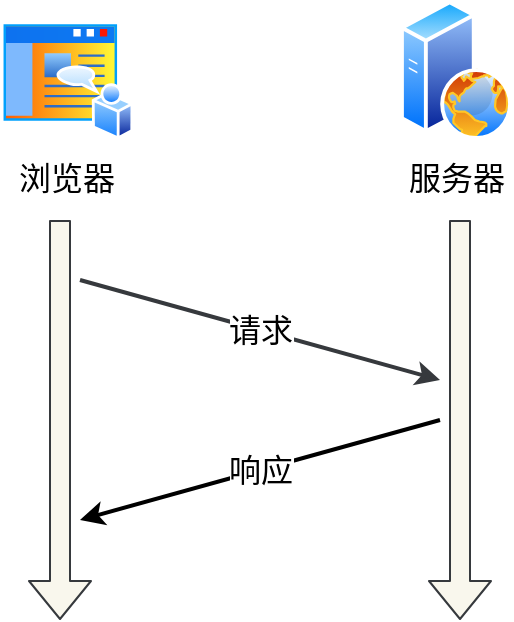 <mxfile version="14.8.3" type="github">
  <diagram id="7zC7DqPAnJJEqUZzV4Uh" name="第 1 页">
    <mxGraphModel dx="1102" dy="1751" grid="1" gridSize="10" guides="1" tooltips="1" connect="1" arrows="1" fold="1" page="1" pageScale="1" pageWidth="827" pageHeight="1169" math="0" shadow="0">
      <root>
        <mxCell id="0" />
        <mxCell id="1" parent="0" />
        <mxCell id="xVqBBZEcJogv-M7MtULi-2" value="" style="shape=flexArrow;endArrow=classic;html=1;fontSize=16;fillColor=#f9f7ed;strokeColor=#36393d;" edge="1" parent="1">
          <mxGeometry width="50" height="50" relative="1" as="geometry">
            <mxPoint x="200" y="40" as="sourcePoint" />
            <mxPoint x="200" y="240" as="targetPoint" />
          </mxGeometry>
        </mxCell>
        <mxCell id="xVqBBZEcJogv-M7MtULi-3" value="" style="shape=flexArrow;endArrow=classic;html=1;fontSize=16;fillColor=#f9f7ed;strokeColor=#36393d;" edge="1" parent="1">
          <mxGeometry width="50" height="50" relative="1" as="geometry">
            <mxPoint x="400" y="40" as="sourcePoint" />
            <mxPoint x="400" y="240" as="targetPoint" />
          </mxGeometry>
        </mxCell>
        <mxCell id="xVqBBZEcJogv-M7MtULi-4" value="请求" style="endArrow=classic;html=1;fontSize=16;fillColor=#ffff88;strokeColor=#36393d;strokeWidth=2;" edge="1" parent="1">
          <mxGeometry width="50" height="50" relative="1" as="geometry">
            <mxPoint x="210" y="70" as="sourcePoint" />
            <mxPoint x="390" y="120" as="targetPoint" />
          </mxGeometry>
        </mxCell>
        <mxCell id="xVqBBZEcJogv-M7MtULi-5" value="响应" style="endArrow=classic;html=1;fontSize=16;strokeWidth=2;" edge="1" parent="1">
          <mxGeometry width="50" height="50" relative="1" as="geometry">
            <mxPoint x="390" y="140" as="sourcePoint" />
            <mxPoint x="210" y="190" as="targetPoint" />
          </mxGeometry>
        </mxCell>
        <mxCell id="xVqBBZEcJogv-M7MtULi-6" value="服务器" style="aspect=fixed;perimeter=ellipsePerimeter;html=1;align=center;shadow=0;dashed=0;spacingTop=3;image;image=img/lib/active_directory/web_server.svg;fontSize=16;" vertex="1" parent="1">
          <mxGeometry x="370" y="-70" width="56" height="70" as="geometry" />
        </mxCell>
        <mxCell id="xVqBBZEcJogv-M7MtULi-7" value="浏览器" style="aspect=fixed;perimeter=ellipsePerimeter;html=1;align=center;shadow=0;dashed=0;spacingTop=3;image;image=img/lib/active_directory/home_page.svg;fontSize=16;" vertex="1" parent="1">
          <mxGeometry x="170" y="-60" width="66.67" height="60" as="geometry" />
        </mxCell>
      </root>
    </mxGraphModel>
  </diagram>
</mxfile>
